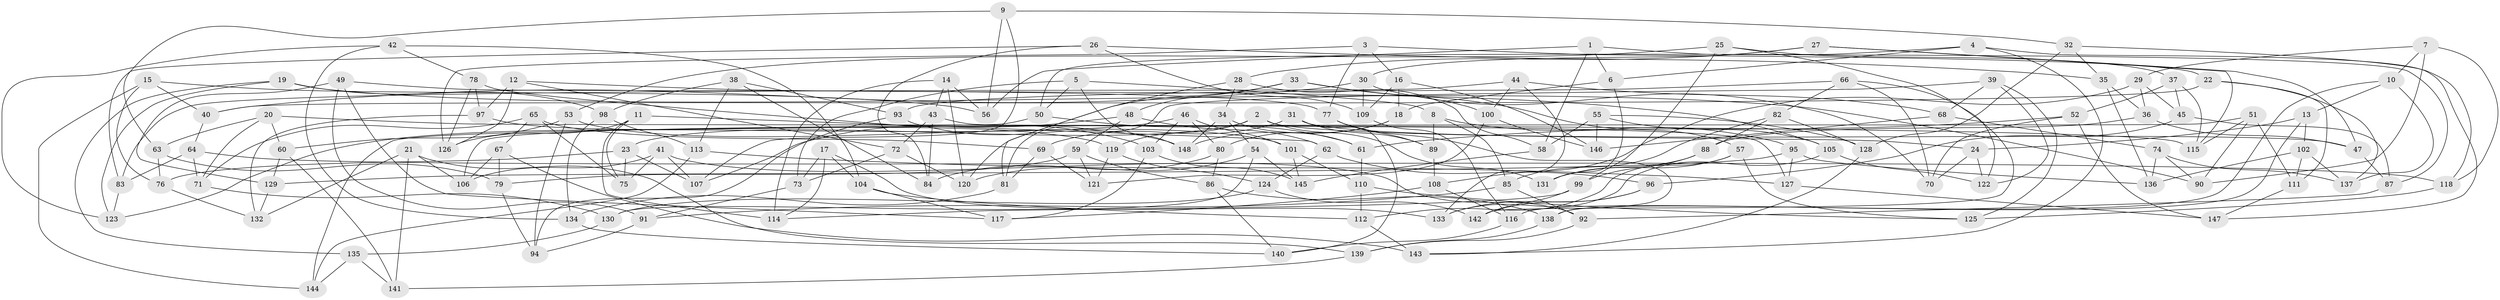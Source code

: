 // Generated by graph-tools (version 1.1) at 2025/26/03/09/25 03:26:55]
// undirected, 148 vertices, 296 edges
graph export_dot {
graph [start="1"]
  node [color=gray90,style=filled];
  1;
  2;
  3;
  4;
  5;
  6;
  7;
  8;
  9;
  10;
  11;
  12;
  13;
  14;
  15;
  16;
  17;
  18;
  19;
  20;
  21;
  22;
  23;
  24;
  25;
  26;
  27;
  28;
  29;
  30;
  31;
  32;
  33;
  34;
  35;
  36;
  37;
  38;
  39;
  40;
  41;
  42;
  43;
  44;
  45;
  46;
  47;
  48;
  49;
  50;
  51;
  52;
  53;
  54;
  55;
  56;
  57;
  58;
  59;
  60;
  61;
  62;
  63;
  64;
  65;
  66;
  67;
  68;
  69;
  70;
  71;
  72;
  73;
  74;
  75;
  76;
  77;
  78;
  79;
  80;
  81;
  82;
  83;
  84;
  85;
  86;
  87;
  88;
  89;
  90;
  91;
  92;
  93;
  94;
  95;
  96;
  97;
  98;
  99;
  100;
  101;
  102;
  103;
  104;
  105;
  106;
  107;
  108;
  109;
  110;
  111;
  112;
  113;
  114;
  115;
  116;
  117;
  118;
  119;
  120;
  121;
  122;
  123;
  124;
  125;
  126;
  127;
  128;
  129;
  130;
  131;
  132;
  133;
  134;
  135;
  136;
  137;
  138;
  139;
  140;
  141;
  142;
  143;
  144;
  145;
  146;
  147;
  148;
  1 -- 58;
  1 -- 56;
  1 -- 87;
  1 -- 6;
  2 -- 131;
  2 -- 24;
  2 -- 23;
  2 -- 119;
  3 -- 126;
  3 -- 16;
  3 -- 77;
  3 -- 22;
  4 -- 6;
  4 -- 50;
  4 -- 147;
  4 -- 143;
  5 -- 148;
  5 -- 8;
  5 -- 50;
  5 -- 73;
  6 -- 131;
  6 -- 18;
  7 -- 118;
  7 -- 90;
  7 -- 29;
  7 -- 10;
  8 -- 89;
  8 -- 85;
  8 -- 95;
  9 -- 63;
  9 -- 107;
  9 -- 56;
  9 -- 32;
  10 -- 137;
  10 -- 13;
  10 -- 116;
  11 -- 114;
  11 -- 75;
  11 -- 126;
  11 -- 62;
  12 -- 97;
  12 -- 72;
  12 -- 105;
  12 -- 126;
  13 -- 102;
  13 -- 24;
  13 -- 138;
  14 -- 56;
  14 -- 114;
  14 -- 120;
  14 -- 43;
  15 -- 40;
  15 -- 144;
  15 -- 76;
  15 -- 56;
  16 -- 146;
  16 -- 18;
  16 -- 109;
  17 -- 114;
  17 -- 73;
  17 -- 104;
  17 -- 133;
  18 -- 80;
  18 -- 148;
  19 -- 98;
  19 -- 90;
  19 -- 123;
  19 -- 135;
  20 -- 115;
  20 -- 63;
  20 -- 60;
  20 -- 71;
  21 -- 141;
  21 -- 106;
  21 -- 132;
  21 -- 139;
  22 -- 137;
  22 -- 40;
  22 -- 111;
  23 -- 76;
  23 -- 107;
  23 -- 75;
  24 -- 70;
  24 -- 122;
  25 -- 37;
  25 -- 53;
  25 -- 142;
  25 -- 99;
  26 -- 35;
  26 -- 109;
  26 -- 84;
  26 -- 83;
  27 -- 115;
  27 -- 47;
  27 -- 28;
  27 -- 30;
  28 -- 34;
  28 -- 81;
  28 -- 58;
  29 -- 36;
  29 -- 108;
  29 -- 45;
  30 -- 70;
  30 -- 40;
  30 -- 109;
  31 -- 140;
  31 -- 47;
  31 -- 69;
  31 -- 89;
  32 -- 35;
  32 -- 118;
  32 -- 128;
  33 -- 120;
  33 -- 48;
  33 -- 100;
  33 -- 57;
  34 -- 54;
  34 -- 148;
  34 -- 61;
  35 -- 36;
  35 -- 136;
  36 -- 88;
  36 -- 47;
  37 -- 115;
  37 -- 45;
  37 -- 52;
  38 -- 98;
  38 -- 84;
  38 -- 113;
  38 -- 93;
  39 -- 81;
  39 -- 125;
  39 -- 122;
  39 -- 68;
  40 -- 64;
  41 -- 107;
  41 -- 92;
  41 -- 106;
  41 -- 75;
  42 -- 134;
  42 -- 104;
  42 -- 78;
  42 -- 123;
  43 -- 127;
  43 -- 72;
  43 -- 84;
  44 -- 68;
  44 -- 83;
  44 -- 100;
  44 -- 133;
  45 -- 87;
  45 -- 96;
  46 -- 80;
  46 -- 101;
  46 -- 103;
  46 -- 123;
  47 -- 87;
  48 -- 59;
  48 -- 62;
  48 -- 107;
  49 -- 117;
  49 -- 91;
  49 -- 129;
  49 -- 77;
  50 -- 61;
  50 -- 106;
  51 -- 111;
  51 -- 115;
  51 -- 144;
  51 -- 90;
  52 -- 70;
  52 -- 147;
  52 -- 61;
  53 -- 60;
  53 -- 101;
  53 -- 94;
  54 -- 120;
  54 -- 145;
  54 -- 130;
  55 -- 58;
  55 -- 105;
  55 -- 128;
  55 -- 146;
  57 -- 112;
  57 -- 125;
  57 -- 131;
  58 -- 145;
  59 -- 79;
  59 -- 86;
  59 -- 121;
  60 -- 129;
  60 -- 141;
  61 -- 110;
  62 -- 96;
  62 -- 124;
  63 -- 79;
  63 -- 76;
  64 -- 83;
  64 -- 71;
  64 -- 118;
  65 -- 67;
  65 -- 69;
  65 -- 71;
  65 -- 75;
  66 -- 93;
  66 -- 82;
  66 -- 70;
  66 -- 122;
  67 -- 143;
  67 -- 106;
  67 -- 79;
  68 -- 146;
  68 -- 74;
  69 -- 81;
  69 -- 121;
  71 -- 130;
  72 -- 120;
  72 -- 73;
  73 -- 91;
  74 -- 137;
  74 -- 90;
  74 -- 136;
  76 -- 132;
  77 -- 89;
  77 -- 138;
  78 -- 103;
  78 -- 126;
  78 -- 97;
  79 -- 94;
  80 -- 86;
  80 -- 84;
  81 -- 134;
  82 -- 85;
  82 -- 128;
  82 -- 88;
  83 -- 123;
  85 -- 91;
  85 -- 92;
  86 -- 140;
  86 -- 138;
  87 -- 92;
  88 -- 131;
  88 -- 99;
  89 -- 108;
  91 -- 94;
  92 -- 139;
  93 -- 148;
  93 -- 94;
  95 -- 129;
  95 -- 136;
  95 -- 127;
  96 -- 142;
  96 -- 133;
  97 -- 119;
  97 -- 132;
  98 -- 134;
  98 -- 113;
  99 -- 114;
  99 -- 142;
  100 -- 121;
  100 -- 146;
  101 -- 110;
  101 -- 145;
  102 -- 137;
  102 -- 111;
  102 -- 136;
  103 -- 145;
  103 -- 117;
  104 -- 117;
  104 -- 112;
  105 -- 122;
  105 -- 133;
  108 -- 116;
  108 -- 117;
  109 -- 116;
  110 -- 112;
  110 -- 125;
  111 -- 147;
  112 -- 143;
  113 -- 144;
  113 -- 127;
  116 -- 140;
  118 -- 125;
  119 -- 121;
  119 -- 124;
  124 -- 142;
  124 -- 130;
  127 -- 147;
  128 -- 143;
  129 -- 132;
  130 -- 135;
  134 -- 140;
  135 -- 141;
  135 -- 144;
  138 -- 139;
  139 -- 141;
}
